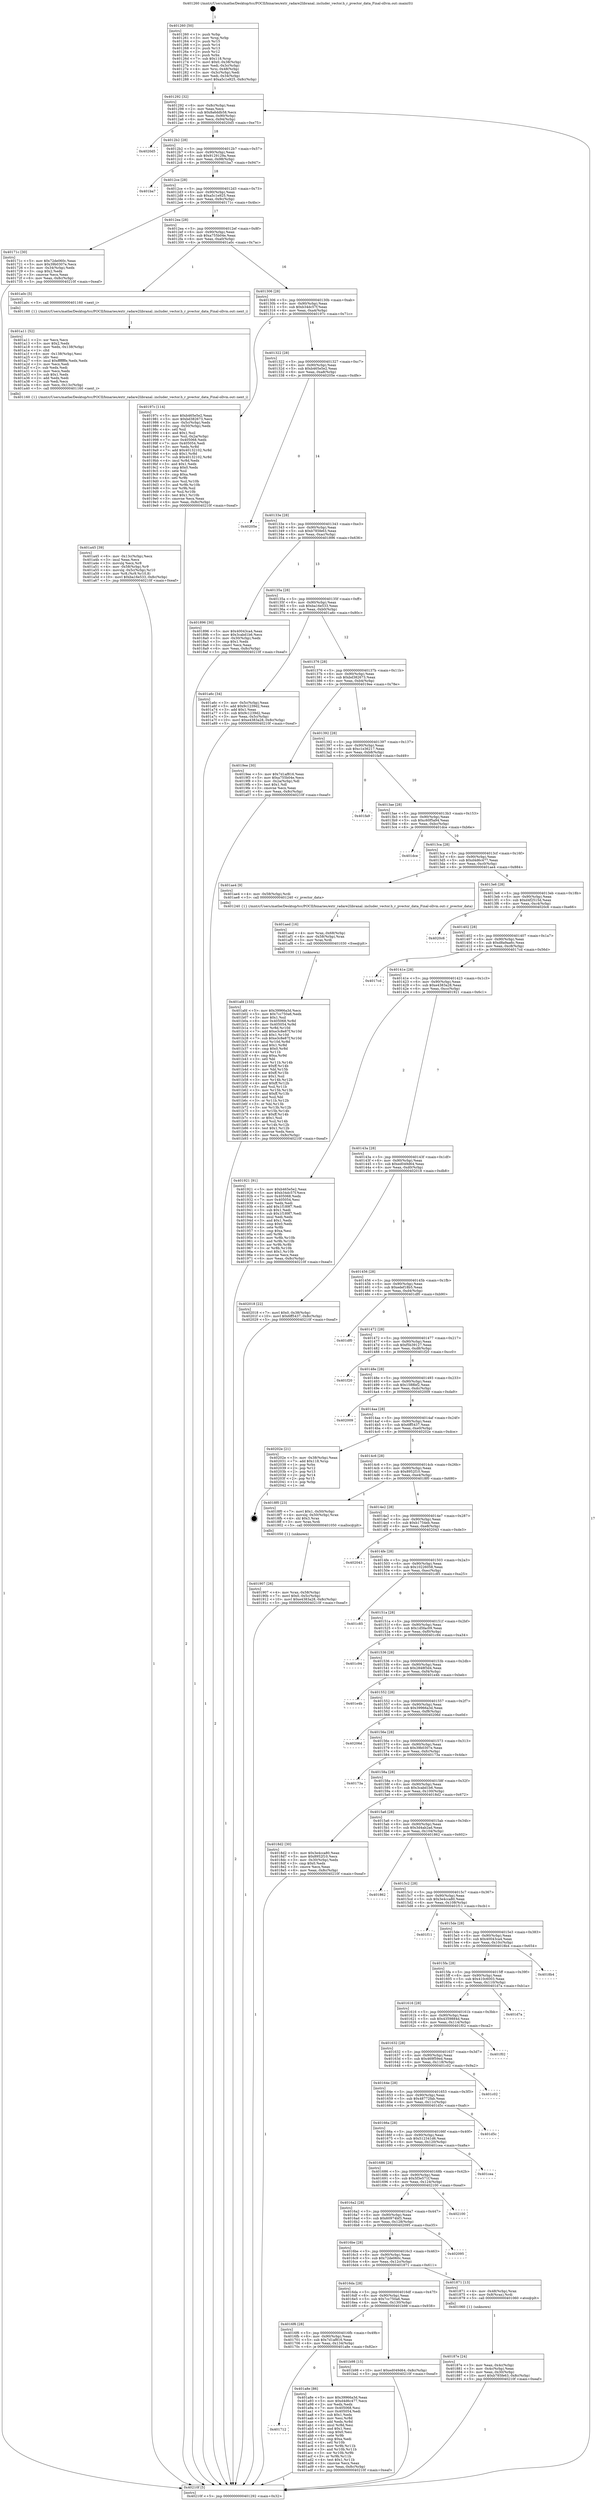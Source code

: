 digraph "0x401260" {
  label = "0x401260 (/mnt/c/Users/mathe/Desktop/tcc/POCII/binaries/extr_radare2libranal..includer_vector.h_r_pvector_data_Final-ollvm.out::main(0))"
  labelloc = "t"
  node[shape=record]

  Entry [label="",width=0.3,height=0.3,shape=circle,fillcolor=black,style=filled]
  "0x401292" [label="{
     0x401292 [32]\l
     | [instrs]\l
     &nbsp;&nbsp;0x401292 \<+6\>: mov -0x8c(%rbp),%eax\l
     &nbsp;&nbsp;0x401298 \<+2\>: mov %eax,%ecx\l
     &nbsp;&nbsp;0x40129a \<+6\>: sub $0x8a6ddb58,%ecx\l
     &nbsp;&nbsp;0x4012a0 \<+6\>: mov %eax,-0x90(%rbp)\l
     &nbsp;&nbsp;0x4012a6 \<+6\>: mov %ecx,-0x94(%rbp)\l
     &nbsp;&nbsp;0x4012ac \<+6\>: je 00000000004020d5 \<main+0xe75\>\l
  }"]
  "0x4020d5" [label="{
     0x4020d5\l
  }", style=dashed]
  "0x4012b2" [label="{
     0x4012b2 [28]\l
     | [instrs]\l
     &nbsp;&nbsp;0x4012b2 \<+5\>: jmp 00000000004012b7 \<main+0x57\>\l
     &nbsp;&nbsp;0x4012b7 \<+6\>: mov -0x90(%rbp),%eax\l
     &nbsp;&nbsp;0x4012bd \<+5\>: sub $0x9129129a,%eax\l
     &nbsp;&nbsp;0x4012c2 \<+6\>: mov %eax,-0x98(%rbp)\l
     &nbsp;&nbsp;0x4012c8 \<+6\>: je 0000000000401ba7 \<main+0x947\>\l
  }"]
  Exit [label="",width=0.3,height=0.3,shape=circle,fillcolor=black,style=filled,peripheries=2]
  "0x401ba7" [label="{
     0x401ba7\l
  }", style=dashed]
  "0x4012ce" [label="{
     0x4012ce [28]\l
     | [instrs]\l
     &nbsp;&nbsp;0x4012ce \<+5\>: jmp 00000000004012d3 \<main+0x73\>\l
     &nbsp;&nbsp;0x4012d3 \<+6\>: mov -0x90(%rbp),%eax\l
     &nbsp;&nbsp;0x4012d9 \<+5\>: sub $0xa5c1e925,%eax\l
     &nbsp;&nbsp;0x4012de \<+6\>: mov %eax,-0x9c(%rbp)\l
     &nbsp;&nbsp;0x4012e4 \<+6\>: je 000000000040171c \<main+0x4bc\>\l
  }"]
  "0x401afd" [label="{
     0x401afd [155]\l
     | [instrs]\l
     &nbsp;&nbsp;0x401afd \<+5\>: mov $0x39966a3d,%ecx\l
     &nbsp;&nbsp;0x401b02 \<+5\>: mov $0x7cc750a6,%edx\l
     &nbsp;&nbsp;0x401b07 \<+3\>: mov $0x1,%sil\l
     &nbsp;&nbsp;0x401b0a \<+8\>: mov 0x405068,%r8d\l
     &nbsp;&nbsp;0x401b12 \<+8\>: mov 0x405054,%r9d\l
     &nbsp;&nbsp;0x401b1a \<+3\>: mov %r8d,%r10d\l
     &nbsp;&nbsp;0x401b1d \<+7\>: add $0xe3c8e87f,%r10d\l
     &nbsp;&nbsp;0x401b24 \<+4\>: sub $0x1,%r10d\l
     &nbsp;&nbsp;0x401b28 \<+7\>: sub $0xe3c8e87f,%r10d\l
     &nbsp;&nbsp;0x401b2f \<+4\>: imul %r10d,%r8d\l
     &nbsp;&nbsp;0x401b33 \<+4\>: and $0x1,%r8d\l
     &nbsp;&nbsp;0x401b37 \<+4\>: cmp $0x0,%r8d\l
     &nbsp;&nbsp;0x401b3b \<+4\>: sete %r11b\l
     &nbsp;&nbsp;0x401b3f \<+4\>: cmp $0xa,%r9d\l
     &nbsp;&nbsp;0x401b43 \<+3\>: setl %bl\l
     &nbsp;&nbsp;0x401b46 \<+3\>: mov %r11b,%r14b\l
     &nbsp;&nbsp;0x401b49 \<+4\>: xor $0xff,%r14b\l
     &nbsp;&nbsp;0x401b4d \<+3\>: mov %bl,%r15b\l
     &nbsp;&nbsp;0x401b50 \<+4\>: xor $0xff,%r15b\l
     &nbsp;&nbsp;0x401b54 \<+4\>: xor $0x1,%sil\l
     &nbsp;&nbsp;0x401b58 \<+3\>: mov %r14b,%r12b\l
     &nbsp;&nbsp;0x401b5b \<+4\>: and $0xff,%r12b\l
     &nbsp;&nbsp;0x401b5f \<+3\>: and %sil,%r11b\l
     &nbsp;&nbsp;0x401b62 \<+3\>: mov %r15b,%r13b\l
     &nbsp;&nbsp;0x401b65 \<+4\>: and $0xff,%r13b\l
     &nbsp;&nbsp;0x401b69 \<+3\>: and %sil,%bl\l
     &nbsp;&nbsp;0x401b6c \<+3\>: or %r11b,%r12b\l
     &nbsp;&nbsp;0x401b6f \<+3\>: or %bl,%r13b\l
     &nbsp;&nbsp;0x401b72 \<+3\>: xor %r13b,%r12b\l
     &nbsp;&nbsp;0x401b75 \<+3\>: or %r15b,%r14b\l
     &nbsp;&nbsp;0x401b78 \<+4\>: xor $0xff,%r14b\l
     &nbsp;&nbsp;0x401b7c \<+4\>: or $0x1,%sil\l
     &nbsp;&nbsp;0x401b80 \<+3\>: and %sil,%r14b\l
     &nbsp;&nbsp;0x401b83 \<+3\>: or %r14b,%r12b\l
     &nbsp;&nbsp;0x401b86 \<+4\>: test $0x1,%r12b\l
     &nbsp;&nbsp;0x401b8a \<+3\>: cmovne %edx,%ecx\l
     &nbsp;&nbsp;0x401b8d \<+6\>: mov %ecx,-0x8c(%rbp)\l
     &nbsp;&nbsp;0x401b93 \<+5\>: jmp 000000000040210f \<main+0xeaf\>\l
  }"]
  "0x40171c" [label="{
     0x40171c [30]\l
     | [instrs]\l
     &nbsp;&nbsp;0x40171c \<+5\>: mov $0x72de060c,%eax\l
     &nbsp;&nbsp;0x401721 \<+5\>: mov $0x39b0307e,%ecx\l
     &nbsp;&nbsp;0x401726 \<+3\>: mov -0x34(%rbp),%edx\l
     &nbsp;&nbsp;0x401729 \<+3\>: cmp $0x2,%edx\l
     &nbsp;&nbsp;0x40172c \<+3\>: cmovne %ecx,%eax\l
     &nbsp;&nbsp;0x40172f \<+6\>: mov %eax,-0x8c(%rbp)\l
     &nbsp;&nbsp;0x401735 \<+5\>: jmp 000000000040210f \<main+0xeaf\>\l
  }"]
  "0x4012ea" [label="{
     0x4012ea [28]\l
     | [instrs]\l
     &nbsp;&nbsp;0x4012ea \<+5\>: jmp 00000000004012ef \<main+0x8f\>\l
     &nbsp;&nbsp;0x4012ef \<+6\>: mov -0x90(%rbp),%eax\l
     &nbsp;&nbsp;0x4012f5 \<+5\>: sub $0xa755b04e,%eax\l
     &nbsp;&nbsp;0x4012fa \<+6\>: mov %eax,-0xa0(%rbp)\l
     &nbsp;&nbsp;0x401300 \<+6\>: je 0000000000401a0c \<main+0x7ac\>\l
  }"]
  "0x40210f" [label="{
     0x40210f [5]\l
     | [instrs]\l
     &nbsp;&nbsp;0x40210f \<+5\>: jmp 0000000000401292 \<main+0x32\>\l
  }"]
  "0x401260" [label="{
     0x401260 [50]\l
     | [instrs]\l
     &nbsp;&nbsp;0x401260 \<+1\>: push %rbp\l
     &nbsp;&nbsp;0x401261 \<+3\>: mov %rsp,%rbp\l
     &nbsp;&nbsp;0x401264 \<+2\>: push %r15\l
     &nbsp;&nbsp;0x401266 \<+2\>: push %r14\l
     &nbsp;&nbsp;0x401268 \<+2\>: push %r13\l
     &nbsp;&nbsp;0x40126a \<+2\>: push %r12\l
     &nbsp;&nbsp;0x40126c \<+1\>: push %rbx\l
     &nbsp;&nbsp;0x40126d \<+7\>: sub $0x118,%rsp\l
     &nbsp;&nbsp;0x401274 \<+7\>: movl $0x0,-0x38(%rbp)\l
     &nbsp;&nbsp;0x40127b \<+3\>: mov %edi,-0x3c(%rbp)\l
     &nbsp;&nbsp;0x40127e \<+4\>: mov %rsi,-0x48(%rbp)\l
     &nbsp;&nbsp;0x401282 \<+3\>: mov -0x3c(%rbp),%edi\l
     &nbsp;&nbsp;0x401285 \<+3\>: mov %edi,-0x34(%rbp)\l
     &nbsp;&nbsp;0x401288 \<+10\>: movl $0xa5c1e925,-0x8c(%rbp)\l
  }"]
  "0x401aed" [label="{
     0x401aed [16]\l
     | [instrs]\l
     &nbsp;&nbsp;0x401aed \<+4\>: mov %rax,-0x68(%rbp)\l
     &nbsp;&nbsp;0x401af1 \<+4\>: mov -0x58(%rbp),%rax\l
     &nbsp;&nbsp;0x401af5 \<+3\>: mov %rax,%rdi\l
     &nbsp;&nbsp;0x401af8 \<+5\>: call 0000000000401030 \<free@plt\>\l
     | [calls]\l
     &nbsp;&nbsp;0x401030 \{1\} (unknown)\l
  }"]
  "0x401a0c" [label="{
     0x401a0c [5]\l
     | [instrs]\l
     &nbsp;&nbsp;0x401a0c \<+5\>: call 0000000000401160 \<next_i\>\l
     | [calls]\l
     &nbsp;&nbsp;0x401160 \{1\} (/mnt/c/Users/mathe/Desktop/tcc/POCII/binaries/extr_radare2libranal..includer_vector.h_r_pvector_data_Final-ollvm.out::next_i)\l
  }"]
  "0x401306" [label="{
     0x401306 [28]\l
     | [instrs]\l
     &nbsp;&nbsp;0x401306 \<+5\>: jmp 000000000040130b \<main+0xab\>\l
     &nbsp;&nbsp;0x40130b \<+6\>: mov -0x90(%rbp),%eax\l
     &nbsp;&nbsp;0x401311 \<+5\>: sub $0xb34dc57f,%eax\l
     &nbsp;&nbsp;0x401316 \<+6\>: mov %eax,-0xa4(%rbp)\l
     &nbsp;&nbsp;0x40131c \<+6\>: je 000000000040197c \<main+0x71c\>\l
  }"]
  "0x401712" [label="{
     0x401712\l
  }", style=dashed]
  "0x40197c" [label="{
     0x40197c [114]\l
     | [instrs]\l
     &nbsp;&nbsp;0x40197c \<+5\>: mov $0xb465e5e2,%eax\l
     &nbsp;&nbsp;0x401981 \<+5\>: mov $0xbd382673,%ecx\l
     &nbsp;&nbsp;0x401986 \<+3\>: mov -0x5c(%rbp),%edx\l
     &nbsp;&nbsp;0x401989 \<+3\>: cmp -0x50(%rbp),%edx\l
     &nbsp;&nbsp;0x40198c \<+4\>: setl %sil\l
     &nbsp;&nbsp;0x401990 \<+4\>: and $0x1,%sil\l
     &nbsp;&nbsp;0x401994 \<+4\>: mov %sil,-0x2a(%rbp)\l
     &nbsp;&nbsp;0x401998 \<+7\>: mov 0x405068,%edx\l
     &nbsp;&nbsp;0x40199f \<+7\>: mov 0x405054,%edi\l
     &nbsp;&nbsp;0x4019a6 \<+3\>: mov %edx,%r8d\l
     &nbsp;&nbsp;0x4019a9 \<+7\>: add $0x40132102,%r8d\l
     &nbsp;&nbsp;0x4019b0 \<+4\>: sub $0x1,%r8d\l
     &nbsp;&nbsp;0x4019b4 \<+7\>: sub $0x40132102,%r8d\l
     &nbsp;&nbsp;0x4019bb \<+4\>: imul %r8d,%edx\l
     &nbsp;&nbsp;0x4019bf \<+3\>: and $0x1,%edx\l
     &nbsp;&nbsp;0x4019c2 \<+3\>: cmp $0x0,%edx\l
     &nbsp;&nbsp;0x4019c5 \<+4\>: sete %sil\l
     &nbsp;&nbsp;0x4019c9 \<+3\>: cmp $0xa,%edi\l
     &nbsp;&nbsp;0x4019cc \<+4\>: setl %r9b\l
     &nbsp;&nbsp;0x4019d0 \<+3\>: mov %sil,%r10b\l
     &nbsp;&nbsp;0x4019d3 \<+3\>: and %r9b,%r10b\l
     &nbsp;&nbsp;0x4019d6 \<+3\>: xor %r9b,%sil\l
     &nbsp;&nbsp;0x4019d9 \<+3\>: or %sil,%r10b\l
     &nbsp;&nbsp;0x4019dc \<+4\>: test $0x1,%r10b\l
     &nbsp;&nbsp;0x4019e0 \<+3\>: cmovne %ecx,%eax\l
     &nbsp;&nbsp;0x4019e3 \<+6\>: mov %eax,-0x8c(%rbp)\l
     &nbsp;&nbsp;0x4019e9 \<+5\>: jmp 000000000040210f \<main+0xeaf\>\l
  }"]
  "0x401322" [label="{
     0x401322 [28]\l
     | [instrs]\l
     &nbsp;&nbsp;0x401322 \<+5\>: jmp 0000000000401327 \<main+0xc7\>\l
     &nbsp;&nbsp;0x401327 \<+6\>: mov -0x90(%rbp),%eax\l
     &nbsp;&nbsp;0x40132d \<+5\>: sub $0xb465e5e2,%eax\l
     &nbsp;&nbsp;0x401332 \<+6\>: mov %eax,-0xa8(%rbp)\l
     &nbsp;&nbsp;0x401338 \<+6\>: je 000000000040205e \<main+0xdfe\>\l
  }"]
  "0x401a8e" [label="{
     0x401a8e [86]\l
     | [instrs]\l
     &nbsp;&nbsp;0x401a8e \<+5\>: mov $0x39966a3d,%eax\l
     &nbsp;&nbsp;0x401a93 \<+5\>: mov $0xd4d6c477,%ecx\l
     &nbsp;&nbsp;0x401a98 \<+2\>: xor %edx,%edx\l
     &nbsp;&nbsp;0x401a9a \<+7\>: mov 0x405068,%esi\l
     &nbsp;&nbsp;0x401aa1 \<+7\>: mov 0x405054,%edi\l
     &nbsp;&nbsp;0x401aa8 \<+3\>: sub $0x1,%edx\l
     &nbsp;&nbsp;0x401aab \<+3\>: mov %esi,%r8d\l
     &nbsp;&nbsp;0x401aae \<+3\>: add %edx,%r8d\l
     &nbsp;&nbsp;0x401ab1 \<+4\>: imul %r8d,%esi\l
     &nbsp;&nbsp;0x401ab5 \<+3\>: and $0x1,%esi\l
     &nbsp;&nbsp;0x401ab8 \<+3\>: cmp $0x0,%esi\l
     &nbsp;&nbsp;0x401abb \<+4\>: sete %r9b\l
     &nbsp;&nbsp;0x401abf \<+3\>: cmp $0xa,%edi\l
     &nbsp;&nbsp;0x401ac2 \<+4\>: setl %r10b\l
     &nbsp;&nbsp;0x401ac6 \<+3\>: mov %r9b,%r11b\l
     &nbsp;&nbsp;0x401ac9 \<+3\>: and %r10b,%r11b\l
     &nbsp;&nbsp;0x401acc \<+3\>: xor %r10b,%r9b\l
     &nbsp;&nbsp;0x401acf \<+3\>: or %r9b,%r11b\l
     &nbsp;&nbsp;0x401ad2 \<+4\>: test $0x1,%r11b\l
     &nbsp;&nbsp;0x401ad6 \<+3\>: cmovne %ecx,%eax\l
     &nbsp;&nbsp;0x401ad9 \<+6\>: mov %eax,-0x8c(%rbp)\l
     &nbsp;&nbsp;0x401adf \<+5\>: jmp 000000000040210f \<main+0xeaf\>\l
  }"]
  "0x40205e" [label="{
     0x40205e\l
  }", style=dashed]
  "0x40133e" [label="{
     0x40133e [28]\l
     | [instrs]\l
     &nbsp;&nbsp;0x40133e \<+5\>: jmp 0000000000401343 \<main+0xe3\>\l
     &nbsp;&nbsp;0x401343 \<+6\>: mov -0x90(%rbp),%eax\l
     &nbsp;&nbsp;0x401349 \<+5\>: sub $0xb785fe63,%eax\l
     &nbsp;&nbsp;0x40134e \<+6\>: mov %eax,-0xac(%rbp)\l
     &nbsp;&nbsp;0x401354 \<+6\>: je 0000000000401896 \<main+0x636\>\l
  }"]
  "0x4016f6" [label="{
     0x4016f6 [28]\l
     | [instrs]\l
     &nbsp;&nbsp;0x4016f6 \<+5\>: jmp 00000000004016fb \<main+0x49b\>\l
     &nbsp;&nbsp;0x4016fb \<+6\>: mov -0x90(%rbp),%eax\l
     &nbsp;&nbsp;0x401701 \<+5\>: sub $0x7d1af816,%eax\l
     &nbsp;&nbsp;0x401706 \<+6\>: mov %eax,-0x134(%rbp)\l
     &nbsp;&nbsp;0x40170c \<+6\>: je 0000000000401a8e \<main+0x82e\>\l
  }"]
  "0x401896" [label="{
     0x401896 [30]\l
     | [instrs]\l
     &nbsp;&nbsp;0x401896 \<+5\>: mov $0x40043ca4,%eax\l
     &nbsp;&nbsp;0x40189b \<+5\>: mov $0x3cabd1b6,%ecx\l
     &nbsp;&nbsp;0x4018a0 \<+3\>: mov -0x30(%rbp),%edx\l
     &nbsp;&nbsp;0x4018a3 \<+3\>: cmp $0x1,%edx\l
     &nbsp;&nbsp;0x4018a6 \<+3\>: cmovl %ecx,%eax\l
     &nbsp;&nbsp;0x4018a9 \<+6\>: mov %eax,-0x8c(%rbp)\l
     &nbsp;&nbsp;0x4018af \<+5\>: jmp 000000000040210f \<main+0xeaf\>\l
  }"]
  "0x40135a" [label="{
     0x40135a [28]\l
     | [instrs]\l
     &nbsp;&nbsp;0x40135a \<+5\>: jmp 000000000040135f \<main+0xff\>\l
     &nbsp;&nbsp;0x40135f \<+6\>: mov -0x90(%rbp),%eax\l
     &nbsp;&nbsp;0x401365 \<+5\>: sub $0xba16e533,%eax\l
     &nbsp;&nbsp;0x40136a \<+6\>: mov %eax,-0xb0(%rbp)\l
     &nbsp;&nbsp;0x401370 \<+6\>: je 0000000000401a6c \<main+0x80c\>\l
  }"]
  "0x401b98" [label="{
     0x401b98 [15]\l
     | [instrs]\l
     &nbsp;&nbsp;0x401b98 \<+10\>: movl $0xed049d64,-0x8c(%rbp)\l
     &nbsp;&nbsp;0x401ba2 \<+5\>: jmp 000000000040210f \<main+0xeaf\>\l
  }"]
  "0x401a6c" [label="{
     0x401a6c [34]\l
     | [instrs]\l
     &nbsp;&nbsp;0x401a6c \<+3\>: mov -0x5c(%rbp),%eax\l
     &nbsp;&nbsp;0x401a6f \<+5\>: add $0x9c1239d2,%eax\l
     &nbsp;&nbsp;0x401a74 \<+3\>: add $0x1,%eax\l
     &nbsp;&nbsp;0x401a77 \<+5\>: sub $0x9c1239d2,%eax\l
     &nbsp;&nbsp;0x401a7c \<+3\>: mov %eax,-0x5c(%rbp)\l
     &nbsp;&nbsp;0x401a7f \<+10\>: movl $0xe4383a28,-0x8c(%rbp)\l
     &nbsp;&nbsp;0x401a89 \<+5\>: jmp 000000000040210f \<main+0xeaf\>\l
  }"]
  "0x401376" [label="{
     0x401376 [28]\l
     | [instrs]\l
     &nbsp;&nbsp;0x401376 \<+5\>: jmp 000000000040137b \<main+0x11b\>\l
     &nbsp;&nbsp;0x40137b \<+6\>: mov -0x90(%rbp),%eax\l
     &nbsp;&nbsp;0x401381 \<+5\>: sub $0xbd382673,%eax\l
     &nbsp;&nbsp;0x401386 \<+6\>: mov %eax,-0xb4(%rbp)\l
     &nbsp;&nbsp;0x40138c \<+6\>: je 00000000004019ee \<main+0x78e\>\l
  }"]
  "0x401a45" [label="{
     0x401a45 [39]\l
     | [instrs]\l
     &nbsp;&nbsp;0x401a45 \<+6\>: mov -0x13c(%rbp),%ecx\l
     &nbsp;&nbsp;0x401a4b \<+3\>: imul %eax,%ecx\l
     &nbsp;&nbsp;0x401a4e \<+3\>: movslq %ecx,%r8\l
     &nbsp;&nbsp;0x401a51 \<+4\>: mov -0x58(%rbp),%r9\l
     &nbsp;&nbsp;0x401a55 \<+4\>: movslq -0x5c(%rbp),%r10\l
     &nbsp;&nbsp;0x401a59 \<+4\>: mov %r8,(%r9,%r10,8)\l
     &nbsp;&nbsp;0x401a5d \<+10\>: movl $0xba16e533,-0x8c(%rbp)\l
     &nbsp;&nbsp;0x401a67 \<+5\>: jmp 000000000040210f \<main+0xeaf\>\l
  }"]
  "0x4019ee" [label="{
     0x4019ee [30]\l
     | [instrs]\l
     &nbsp;&nbsp;0x4019ee \<+5\>: mov $0x7d1af816,%eax\l
     &nbsp;&nbsp;0x4019f3 \<+5\>: mov $0xa755b04e,%ecx\l
     &nbsp;&nbsp;0x4019f8 \<+3\>: mov -0x2a(%rbp),%dl\l
     &nbsp;&nbsp;0x4019fb \<+3\>: test $0x1,%dl\l
     &nbsp;&nbsp;0x4019fe \<+3\>: cmovne %ecx,%eax\l
     &nbsp;&nbsp;0x401a01 \<+6\>: mov %eax,-0x8c(%rbp)\l
     &nbsp;&nbsp;0x401a07 \<+5\>: jmp 000000000040210f \<main+0xeaf\>\l
  }"]
  "0x401392" [label="{
     0x401392 [28]\l
     | [instrs]\l
     &nbsp;&nbsp;0x401392 \<+5\>: jmp 0000000000401397 \<main+0x137\>\l
     &nbsp;&nbsp;0x401397 \<+6\>: mov -0x90(%rbp),%eax\l
     &nbsp;&nbsp;0x40139d \<+5\>: sub $0xc1e36217,%eax\l
     &nbsp;&nbsp;0x4013a2 \<+6\>: mov %eax,-0xb8(%rbp)\l
     &nbsp;&nbsp;0x4013a8 \<+6\>: je 0000000000401fa9 \<main+0xd49\>\l
  }"]
  "0x401a11" [label="{
     0x401a11 [52]\l
     | [instrs]\l
     &nbsp;&nbsp;0x401a11 \<+2\>: xor %ecx,%ecx\l
     &nbsp;&nbsp;0x401a13 \<+5\>: mov $0x2,%edx\l
     &nbsp;&nbsp;0x401a18 \<+6\>: mov %edx,-0x138(%rbp)\l
     &nbsp;&nbsp;0x401a1e \<+1\>: cltd\l
     &nbsp;&nbsp;0x401a1f \<+6\>: mov -0x138(%rbp),%esi\l
     &nbsp;&nbsp;0x401a25 \<+2\>: idiv %esi\l
     &nbsp;&nbsp;0x401a27 \<+6\>: imul $0xfffffffe,%edx,%edx\l
     &nbsp;&nbsp;0x401a2d \<+2\>: mov %ecx,%edi\l
     &nbsp;&nbsp;0x401a2f \<+2\>: sub %edx,%edi\l
     &nbsp;&nbsp;0x401a31 \<+2\>: mov %ecx,%edx\l
     &nbsp;&nbsp;0x401a33 \<+3\>: sub $0x1,%edx\l
     &nbsp;&nbsp;0x401a36 \<+2\>: add %edx,%edi\l
     &nbsp;&nbsp;0x401a38 \<+2\>: sub %edi,%ecx\l
     &nbsp;&nbsp;0x401a3a \<+6\>: mov %ecx,-0x13c(%rbp)\l
     &nbsp;&nbsp;0x401a40 \<+5\>: call 0000000000401160 \<next_i\>\l
     | [calls]\l
     &nbsp;&nbsp;0x401160 \{1\} (/mnt/c/Users/mathe/Desktop/tcc/POCII/binaries/extr_radare2libranal..includer_vector.h_r_pvector_data_Final-ollvm.out::next_i)\l
  }"]
  "0x401fa9" [label="{
     0x401fa9\l
  }", style=dashed]
  "0x4013ae" [label="{
     0x4013ae [28]\l
     | [instrs]\l
     &nbsp;&nbsp;0x4013ae \<+5\>: jmp 00000000004013b3 \<main+0x153\>\l
     &nbsp;&nbsp;0x4013b3 \<+6\>: mov -0x90(%rbp),%eax\l
     &nbsp;&nbsp;0x4013b9 \<+5\>: sub $0xc60f5a94,%eax\l
     &nbsp;&nbsp;0x4013be \<+6\>: mov %eax,-0xbc(%rbp)\l
     &nbsp;&nbsp;0x4013c4 \<+6\>: je 0000000000401dce \<main+0xb6e\>\l
  }"]
  "0x401907" [label="{
     0x401907 [26]\l
     | [instrs]\l
     &nbsp;&nbsp;0x401907 \<+4\>: mov %rax,-0x58(%rbp)\l
     &nbsp;&nbsp;0x40190b \<+7\>: movl $0x0,-0x5c(%rbp)\l
     &nbsp;&nbsp;0x401912 \<+10\>: movl $0xe4383a28,-0x8c(%rbp)\l
     &nbsp;&nbsp;0x40191c \<+5\>: jmp 000000000040210f \<main+0xeaf\>\l
  }"]
  "0x401dce" [label="{
     0x401dce\l
  }", style=dashed]
  "0x4013ca" [label="{
     0x4013ca [28]\l
     | [instrs]\l
     &nbsp;&nbsp;0x4013ca \<+5\>: jmp 00000000004013cf \<main+0x16f\>\l
     &nbsp;&nbsp;0x4013cf \<+6\>: mov -0x90(%rbp),%eax\l
     &nbsp;&nbsp;0x4013d5 \<+5\>: sub $0xd4d6c477,%eax\l
     &nbsp;&nbsp;0x4013da \<+6\>: mov %eax,-0xc0(%rbp)\l
     &nbsp;&nbsp;0x4013e0 \<+6\>: je 0000000000401ae4 \<main+0x884\>\l
  }"]
  "0x40187e" [label="{
     0x40187e [24]\l
     | [instrs]\l
     &nbsp;&nbsp;0x40187e \<+3\>: mov %eax,-0x4c(%rbp)\l
     &nbsp;&nbsp;0x401881 \<+3\>: mov -0x4c(%rbp),%eax\l
     &nbsp;&nbsp;0x401884 \<+3\>: mov %eax,-0x30(%rbp)\l
     &nbsp;&nbsp;0x401887 \<+10\>: movl $0xb785fe63,-0x8c(%rbp)\l
     &nbsp;&nbsp;0x401891 \<+5\>: jmp 000000000040210f \<main+0xeaf\>\l
  }"]
  "0x401ae4" [label="{
     0x401ae4 [9]\l
     | [instrs]\l
     &nbsp;&nbsp;0x401ae4 \<+4\>: mov -0x58(%rbp),%rdi\l
     &nbsp;&nbsp;0x401ae8 \<+5\>: call 0000000000401240 \<r_pvector_data\>\l
     | [calls]\l
     &nbsp;&nbsp;0x401240 \{1\} (/mnt/c/Users/mathe/Desktop/tcc/POCII/binaries/extr_radare2libranal..includer_vector.h_r_pvector_data_Final-ollvm.out::r_pvector_data)\l
  }"]
  "0x4013e6" [label="{
     0x4013e6 [28]\l
     | [instrs]\l
     &nbsp;&nbsp;0x4013e6 \<+5\>: jmp 00000000004013eb \<main+0x18b\>\l
     &nbsp;&nbsp;0x4013eb \<+6\>: mov -0x90(%rbp),%eax\l
     &nbsp;&nbsp;0x4013f1 \<+5\>: sub $0xd4f2515d,%eax\l
     &nbsp;&nbsp;0x4013f6 \<+6\>: mov %eax,-0xc4(%rbp)\l
     &nbsp;&nbsp;0x4013fc \<+6\>: je 00000000004020c6 \<main+0xe66\>\l
  }"]
  "0x4016da" [label="{
     0x4016da [28]\l
     | [instrs]\l
     &nbsp;&nbsp;0x4016da \<+5\>: jmp 00000000004016df \<main+0x47f\>\l
     &nbsp;&nbsp;0x4016df \<+6\>: mov -0x90(%rbp),%eax\l
     &nbsp;&nbsp;0x4016e5 \<+5\>: sub $0x7cc750a6,%eax\l
     &nbsp;&nbsp;0x4016ea \<+6\>: mov %eax,-0x130(%rbp)\l
     &nbsp;&nbsp;0x4016f0 \<+6\>: je 0000000000401b98 \<main+0x938\>\l
  }"]
  "0x4020c6" [label="{
     0x4020c6\l
  }", style=dashed]
  "0x401402" [label="{
     0x401402 [28]\l
     | [instrs]\l
     &nbsp;&nbsp;0x401402 \<+5\>: jmp 0000000000401407 \<main+0x1a7\>\l
     &nbsp;&nbsp;0x401407 \<+6\>: mov -0x90(%rbp),%eax\l
     &nbsp;&nbsp;0x40140d \<+5\>: sub $0xd8a9aa6c,%eax\l
     &nbsp;&nbsp;0x401412 \<+6\>: mov %eax,-0xc8(%rbp)\l
     &nbsp;&nbsp;0x401418 \<+6\>: je 00000000004017cd \<main+0x56d\>\l
  }"]
  "0x401871" [label="{
     0x401871 [13]\l
     | [instrs]\l
     &nbsp;&nbsp;0x401871 \<+4\>: mov -0x48(%rbp),%rax\l
     &nbsp;&nbsp;0x401875 \<+4\>: mov 0x8(%rax),%rdi\l
     &nbsp;&nbsp;0x401879 \<+5\>: call 0000000000401060 \<atoi@plt\>\l
     | [calls]\l
     &nbsp;&nbsp;0x401060 \{1\} (unknown)\l
  }"]
  "0x4017cd" [label="{
     0x4017cd\l
  }", style=dashed]
  "0x40141e" [label="{
     0x40141e [28]\l
     | [instrs]\l
     &nbsp;&nbsp;0x40141e \<+5\>: jmp 0000000000401423 \<main+0x1c3\>\l
     &nbsp;&nbsp;0x401423 \<+6\>: mov -0x90(%rbp),%eax\l
     &nbsp;&nbsp;0x401429 \<+5\>: sub $0xe4383a28,%eax\l
     &nbsp;&nbsp;0x40142e \<+6\>: mov %eax,-0xcc(%rbp)\l
     &nbsp;&nbsp;0x401434 \<+6\>: je 0000000000401921 \<main+0x6c1\>\l
  }"]
  "0x4016be" [label="{
     0x4016be [28]\l
     | [instrs]\l
     &nbsp;&nbsp;0x4016be \<+5\>: jmp 00000000004016c3 \<main+0x463\>\l
     &nbsp;&nbsp;0x4016c3 \<+6\>: mov -0x90(%rbp),%eax\l
     &nbsp;&nbsp;0x4016c9 \<+5\>: sub $0x72de060c,%eax\l
     &nbsp;&nbsp;0x4016ce \<+6\>: mov %eax,-0x12c(%rbp)\l
     &nbsp;&nbsp;0x4016d4 \<+6\>: je 0000000000401871 \<main+0x611\>\l
  }"]
  "0x401921" [label="{
     0x401921 [91]\l
     | [instrs]\l
     &nbsp;&nbsp;0x401921 \<+5\>: mov $0xb465e5e2,%eax\l
     &nbsp;&nbsp;0x401926 \<+5\>: mov $0xb34dc57f,%ecx\l
     &nbsp;&nbsp;0x40192b \<+7\>: mov 0x405068,%edx\l
     &nbsp;&nbsp;0x401932 \<+7\>: mov 0x405054,%esi\l
     &nbsp;&nbsp;0x401939 \<+2\>: mov %edx,%edi\l
     &nbsp;&nbsp;0x40193b \<+6\>: add $0x1f189f7,%edi\l
     &nbsp;&nbsp;0x401941 \<+3\>: sub $0x1,%edi\l
     &nbsp;&nbsp;0x401944 \<+6\>: sub $0x1f189f7,%edi\l
     &nbsp;&nbsp;0x40194a \<+3\>: imul %edi,%edx\l
     &nbsp;&nbsp;0x40194d \<+3\>: and $0x1,%edx\l
     &nbsp;&nbsp;0x401950 \<+3\>: cmp $0x0,%edx\l
     &nbsp;&nbsp;0x401953 \<+4\>: sete %r8b\l
     &nbsp;&nbsp;0x401957 \<+3\>: cmp $0xa,%esi\l
     &nbsp;&nbsp;0x40195a \<+4\>: setl %r9b\l
     &nbsp;&nbsp;0x40195e \<+3\>: mov %r8b,%r10b\l
     &nbsp;&nbsp;0x401961 \<+3\>: and %r9b,%r10b\l
     &nbsp;&nbsp;0x401964 \<+3\>: xor %r9b,%r8b\l
     &nbsp;&nbsp;0x401967 \<+3\>: or %r8b,%r10b\l
     &nbsp;&nbsp;0x40196a \<+4\>: test $0x1,%r10b\l
     &nbsp;&nbsp;0x40196e \<+3\>: cmovne %ecx,%eax\l
     &nbsp;&nbsp;0x401971 \<+6\>: mov %eax,-0x8c(%rbp)\l
     &nbsp;&nbsp;0x401977 \<+5\>: jmp 000000000040210f \<main+0xeaf\>\l
  }"]
  "0x40143a" [label="{
     0x40143a [28]\l
     | [instrs]\l
     &nbsp;&nbsp;0x40143a \<+5\>: jmp 000000000040143f \<main+0x1df\>\l
     &nbsp;&nbsp;0x40143f \<+6\>: mov -0x90(%rbp),%eax\l
     &nbsp;&nbsp;0x401445 \<+5\>: sub $0xed049d64,%eax\l
     &nbsp;&nbsp;0x40144a \<+6\>: mov %eax,-0xd0(%rbp)\l
     &nbsp;&nbsp;0x401450 \<+6\>: je 0000000000402018 \<main+0xdb8\>\l
  }"]
  "0x402095" [label="{
     0x402095\l
  }", style=dashed]
  "0x402018" [label="{
     0x402018 [22]\l
     | [instrs]\l
     &nbsp;&nbsp;0x402018 \<+7\>: movl $0x0,-0x38(%rbp)\l
     &nbsp;&nbsp;0x40201f \<+10\>: movl $0x6ff5437,-0x8c(%rbp)\l
     &nbsp;&nbsp;0x402029 \<+5\>: jmp 000000000040210f \<main+0xeaf\>\l
  }"]
  "0x401456" [label="{
     0x401456 [28]\l
     | [instrs]\l
     &nbsp;&nbsp;0x401456 \<+5\>: jmp 000000000040145b \<main+0x1fb\>\l
     &nbsp;&nbsp;0x40145b \<+6\>: mov -0x90(%rbp),%eax\l
     &nbsp;&nbsp;0x401461 \<+5\>: sub $0xedef18b5,%eax\l
     &nbsp;&nbsp;0x401466 \<+6\>: mov %eax,-0xd4(%rbp)\l
     &nbsp;&nbsp;0x40146c \<+6\>: je 0000000000401df0 \<main+0xb90\>\l
  }"]
  "0x4016a2" [label="{
     0x4016a2 [28]\l
     | [instrs]\l
     &nbsp;&nbsp;0x4016a2 \<+5\>: jmp 00000000004016a7 \<main+0x447\>\l
     &nbsp;&nbsp;0x4016a7 \<+6\>: mov -0x90(%rbp),%eax\l
     &nbsp;&nbsp;0x4016ad \<+5\>: sub $0x60974bf3,%eax\l
     &nbsp;&nbsp;0x4016b2 \<+6\>: mov %eax,-0x128(%rbp)\l
     &nbsp;&nbsp;0x4016b8 \<+6\>: je 0000000000402095 \<main+0xe35\>\l
  }"]
  "0x401df0" [label="{
     0x401df0\l
  }", style=dashed]
  "0x401472" [label="{
     0x401472 [28]\l
     | [instrs]\l
     &nbsp;&nbsp;0x401472 \<+5\>: jmp 0000000000401477 \<main+0x217\>\l
     &nbsp;&nbsp;0x401477 \<+6\>: mov -0x90(%rbp),%eax\l
     &nbsp;&nbsp;0x40147d \<+5\>: sub $0xf5b39127,%eax\l
     &nbsp;&nbsp;0x401482 \<+6\>: mov %eax,-0xd8(%rbp)\l
     &nbsp;&nbsp;0x401488 \<+6\>: je 0000000000401f20 \<main+0xcc0\>\l
  }"]
  "0x402100" [label="{
     0x402100\l
  }", style=dashed]
  "0x401f20" [label="{
     0x401f20\l
  }", style=dashed]
  "0x40148e" [label="{
     0x40148e [28]\l
     | [instrs]\l
     &nbsp;&nbsp;0x40148e \<+5\>: jmp 0000000000401493 \<main+0x233\>\l
     &nbsp;&nbsp;0x401493 \<+6\>: mov -0x90(%rbp),%eax\l
     &nbsp;&nbsp;0x401499 \<+5\>: sub $0x1588bf2,%eax\l
     &nbsp;&nbsp;0x40149e \<+6\>: mov %eax,-0xdc(%rbp)\l
     &nbsp;&nbsp;0x4014a4 \<+6\>: je 0000000000402009 \<main+0xda9\>\l
  }"]
  "0x401686" [label="{
     0x401686 [28]\l
     | [instrs]\l
     &nbsp;&nbsp;0x401686 \<+5\>: jmp 000000000040168b \<main+0x42b\>\l
     &nbsp;&nbsp;0x40168b \<+6\>: mov -0x90(%rbp),%eax\l
     &nbsp;&nbsp;0x401691 \<+5\>: sub $0x5f3e571f,%eax\l
     &nbsp;&nbsp;0x401696 \<+6\>: mov %eax,-0x124(%rbp)\l
     &nbsp;&nbsp;0x40169c \<+6\>: je 0000000000402100 \<main+0xea0\>\l
  }"]
  "0x402009" [label="{
     0x402009\l
  }", style=dashed]
  "0x4014aa" [label="{
     0x4014aa [28]\l
     | [instrs]\l
     &nbsp;&nbsp;0x4014aa \<+5\>: jmp 00000000004014af \<main+0x24f\>\l
     &nbsp;&nbsp;0x4014af \<+6\>: mov -0x90(%rbp),%eax\l
     &nbsp;&nbsp;0x4014b5 \<+5\>: sub $0x6ff5437,%eax\l
     &nbsp;&nbsp;0x4014ba \<+6\>: mov %eax,-0xe0(%rbp)\l
     &nbsp;&nbsp;0x4014c0 \<+6\>: je 000000000040202e \<main+0xdce\>\l
  }"]
  "0x401cea" [label="{
     0x401cea\l
  }", style=dashed]
  "0x40202e" [label="{
     0x40202e [21]\l
     | [instrs]\l
     &nbsp;&nbsp;0x40202e \<+3\>: mov -0x38(%rbp),%eax\l
     &nbsp;&nbsp;0x402031 \<+7\>: add $0x118,%rsp\l
     &nbsp;&nbsp;0x402038 \<+1\>: pop %rbx\l
     &nbsp;&nbsp;0x402039 \<+2\>: pop %r12\l
     &nbsp;&nbsp;0x40203b \<+2\>: pop %r13\l
     &nbsp;&nbsp;0x40203d \<+2\>: pop %r14\l
     &nbsp;&nbsp;0x40203f \<+2\>: pop %r15\l
     &nbsp;&nbsp;0x402041 \<+1\>: pop %rbp\l
     &nbsp;&nbsp;0x402042 \<+1\>: ret\l
  }"]
  "0x4014c6" [label="{
     0x4014c6 [28]\l
     | [instrs]\l
     &nbsp;&nbsp;0x4014c6 \<+5\>: jmp 00000000004014cb \<main+0x26b\>\l
     &nbsp;&nbsp;0x4014cb \<+6\>: mov -0x90(%rbp),%eax\l
     &nbsp;&nbsp;0x4014d1 \<+5\>: sub $0x8952f10,%eax\l
     &nbsp;&nbsp;0x4014d6 \<+6\>: mov %eax,-0xe4(%rbp)\l
     &nbsp;&nbsp;0x4014dc \<+6\>: je 00000000004018f0 \<main+0x690\>\l
  }"]
  "0x40166a" [label="{
     0x40166a [28]\l
     | [instrs]\l
     &nbsp;&nbsp;0x40166a \<+5\>: jmp 000000000040166f \<main+0x40f\>\l
     &nbsp;&nbsp;0x40166f \<+6\>: mov -0x90(%rbp),%eax\l
     &nbsp;&nbsp;0x401675 \<+5\>: sub $0x512341d6,%eax\l
     &nbsp;&nbsp;0x40167a \<+6\>: mov %eax,-0x120(%rbp)\l
     &nbsp;&nbsp;0x401680 \<+6\>: je 0000000000401cea \<main+0xa8a\>\l
  }"]
  "0x4018f0" [label="{
     0x4018f0 [23]\l
     | [instrs]\l
     &nbsp;&nbsp;0x4018f0 \<+7\>: movl $0x1,-0x50(%rbp)\l
     &nbsp;&nbsp;0x4018f7 \<+4\>: movslq -0x50(%rbp),%rax\l
     &nbsp;&nbsp;0x4018fb \<+4\>: shl $0x3,%rax\l
     &nbsp;&nbsp;0x4018ff \<+3\>: mov %rax,%rdi\l
     &nbsp;&nbsp;0x401902 \<+5\>: call 0000000000401050 \<malloc@plt\>\l
     | [calls]\l
     &nbsp;&nbsp;0x401050 \{1\} (unknown)\l
  }"]
  "0x4014e2" [label="{
     0x4014e2 [28]\l
     | [instrs]\l
     &nbsp;&nbsp;0x4014e2 \<+5\>: jmp 00000000004014e7 \<main+0x287\>\l
     &nbsp;&nbsp;0x4014e7 \<+6\>: mov -0x90(%rbp),%eax\l
     &nbsp;&nbsp;0x4014ed \<+5\>: sub $0xb1754eb,%eax\l
     &nbsp;&nbsp;0x4014f2 \<+6\>: mov %eax,-0xe8(%rbp)\l
     &nbsp;&nbsp;0x4014f8 \<+6\>: je 0000000000402043 \<main+0xde3\>\l
  }"]
  "0x401d5c" [label="{
     0x401d5c\l
  }", style=dashed]
  "0x402043" [label="{
     0x402043\l
  }", style=dashed]
  "0x4014fe" [label="{
     0x4014fe [28]\l
     | [instrs]\l
     &nbsp;&nbsp;0x4014fe \<+5\>: jmp 0000000000401503 \<main+0x2a3\>\l
     &nbsp;&nbsp;0x401503 \<+6\>: mov -0x90(%rbp),%eax\l
     &nbsp;&nbsp;0x401509 \<+5\>: sub $0x10226058,%eax\l
     &nbsp;&nbsp;0x40150e \<+6\>: mov %eax,-0xec(%rbp)\l
     &nbsp;&nbsp;0x401514 \<+6\>: je 0000000000401c85 \<main+0xa25\>\l
  }"]
  "0x40164e" [label="{
     0x40164e [28]\l
     | [instrs]\l
     &nbsp;&nbsp;0x40164e \<+5\>: jmp 0000000000401653 \<main+0x3f3\>\l
     &nbsp;&nbsp;0x401653 \<+6\>: mov -0x90(%rbp),%eax\l
     &nbsp;&nbsp;0x401659 \<+5\>: sub $0x48772fab,%eax\l
     &nbsp;&nbsp;0x40165e \<+6\>: mov %eax,-0x11c(%rbp)\l
     &nbsp;&nbsp;0x401664 \<+6\>: je 0000000000401d5c \<main+0xafc\>\l
  }"]
  "0x401c85" [label="{
     0x401c85\l
  }", style=dashed]
  "0x40151a" [label="{
     0x40151a [28]\l
     | [instrs]\l
     &nbsp;&nbsp;0x40151a \<+5\>: jmp 000000000040151f \<main+0x2bf\>\l
     &nbsp;&nbsp;0x40151f \<+6\>: mov -0x90(%rbp),%eax\l
     &nbsp;&nbsp;0x401525 \<+5\>: sub $0x1d5fac09,%eax\l
     &nbsp;&nbsp;0x40152a \<+6\>: mov %eax,-0xf0(%rbp)\l
     &nbsp;&nbsp;0x401530 \<+6\>: je 0000000000401c94 \<main+0xa34\>\l
  }"]
  "0x401c02" [label="{
     0x401c02\l
  }", style=dashed]
  "0x401c94" [label="{
     0x401c94\l
  }", style=dashed]
  "0x401536" [label="{
     0x401536 [28]\l
     | [instrs]\l
     &nbsp;&nbsp;0x401536 \<+5\>: jmp 000000000040153b \<main+0x2db\>\l
     &nbsp;&nbsp;0x40153b \<+6\>: mov -0x90(%rbp),%eax\l
     &nbsp;&nbsp;0x401541 \<+5\>: sub $0x2848f3d4,%eax\l
     &nbsp;&nbsp;0x401546 \<+6\>: mov %eax,-0xf4(%rbp)\l
     &nbsp;&nbsp;0x40154c \<+6\>: je 0000000000401e4b \<main+0xbeb\>\l
  }"]
  "0x401632" [label="{
     0x401632 [28]\l
     | [instrs]\l
     &nbsp;&nbsp;0x401632 \<+5\>: jmp 0000000000401637 \<main+0x3d7\>\l
     &nbsp;&nbsp;0x401637 \<+6\>: mov -0x90(%rbp),%eax\l
     &nbsp;&nbsp;0x40163d \<+5\>: sub $0x469f59ed,%eax\l
     &nbsp;&nbsp;0x401642 \<+6\>: mov %eax,-0x118(%rbp)\l
     &nbsp;&nbsp;0x401648 \<+6\>: je 0000000000401c02 \<main+0x9a2\>\l
  }"]
  "0x401e4b" [label="{
     0x401e4b\l
  }", style=dashed]
  "0x401552" [label="{
     0x401552 [28]\l
     | [instrs]\l
     &nbsp;&nbsp;0x401552 \<+5\>: jmp 0000000000401557 \<main+0x2f7\>\l
     &nbsp;&nbsp;0x401557 \<+6\>: mov -0x90(%rbp),%eax\l
     &nbsp;&nbsp;0x40155d \<+5\>: sub $0x39966a3d,%eax\l
     &nbsp;&nbsp;0x401562 \<+6\>: mov %eax,-0xf8(%rbp)\l
     &nbsp;&nbsp;0x401568 \<+6\>: je 000000000040206d \<main+0xe0d\>\l
  }"]
  "0x401f02" [label="{
     0x401f02\l
  }", style=dashed]
  "0x40206d" [label="{
     0x40206d\l
  }", style=dashed]
  "0x40156e" [label="{
     0x40156e [28]\l
     | [instrs]\l
     &nbsp;&nbsp;0x40156e \<+5\>: jmp 0000000000401573 \<main+0x313\>\l
     &nbsp;&nbsp;0x401573 \<+6\>: mov -0x90(%rbp),%eax\l
     &nbsp;&nbsp;0x401579 \<+5\>: sub $0x39b0307e,%eax\l
     &nbsp;&nbsp;0x40157e \<+6\>: mov %eax,-0xfc(%rbp)\l
     &nbsp;&nbsp;0x401584 \<+6\>: je 000000000040173a \<main+0x4da\>\l
  }"]
  "0x401616" [label="{
     0x401616 [28]\l
     | [instrs]\l
     &nbsp;&nbsp;0x401616 \<+5\>: jmp 000000000040161b \<main+0x3bb\>\l
     &nbsp;&nbsp;0x40161b \<+6\>: mov -0x90(%rbp),%eax\l
     &nbsp;&nbsp;0x401621 \<+5\>: sub $0x4359884d,%eax\l
     &nbsp;&nbsp;0x401626 \<+6\>: mov %eax,-0x114(%rbp)\l
     &nbsp;&nbsp;0x40162c \<+6\>: je 0000000000401f02 \<main+0xca2\>\l
  }"]
  "0x40173a" [label="{
     0x40173a\l
  }", style=dashed]
  "0x40158a" [label="{
     0x40158a [28]\l
     | [instrs]\l
     &nbsp;&nbsp;0x40158a \<+5\>: jmp 000000000040158f \<main+0x32f\>\l
     &nbsp;&nbsp;0x40158f \<+6\>: mov -0x90(%rbp),%eax\l
     &nbsp;&nbsp;0x401595 \<+5\>: sub $0x3cabd1b6,%eax\l
     &nbsp;&nbsp;0x40159a \<+6\>: mov %eax,-0x100(%rbp)\l
     &nbsp;&nbsp;0x4015a0 \<+6\>: je 00000000004018d2 \<main+0x672\>\l
  }"]
  "0x401d7a" [label="{
     0x401d7a\l
  }", style=dashed]
  "0x4018d2" [label="{
     0x4018d2 [30]\l
     | [instrs]\l
     &nbsp;&nbsp;0x4018d2 \<+5\>: mov $0x3e4cca80,%eax\l
     &nbsp;&nbsp;0x4018d7 \<+5\>: mov $0x8952f10,%ecx\l
     &nbsp;&nbsp;0x4018dc \<+3\>: mov -0x30(%rbp),%edx\l
     &nbsp;&nbsp;0x4018df \<+3\>: cmp $0x0,%edx\l
     &nbsp;&nbsp;0x4018e2 \<+3\>: cmove %ecx,%eax\l
     &nbsp;&nbsp;0x4018e5 \<+6\>: mov %eax,-0x8c(%rbp)\l
     &nbsp;&nbsp;0x4018eb \<+5\>: jmp 000000000040210f \<main+0xeaf\>\l
  }"]
  "0x4015a6" [label="{
     0x4015a6 [28]\l
     | [instrs]\l
     &nbsp;&nbsp;0x4015a6 \<+5\>: jmp 00000000004015ab \<main+0x34b\>\l
     &nbsp;&nbsp;0x4015ab \<+6\>: mov -0x90(%rbp),%eax\l
     &nbsp;&nbsp;0x4015b1 \<+5\>: sub $0x3d4ab2ad,%eax\l
     &nbsp;&nbsp;0x4015b6 \<+6\>: mov %eax,-0x104(%rbp)\l
     &nbsp;&nbsp;0x4015bc \<+6\>: je 0000000000401862 \<main+0x602\>\l
  }"]
  "0x4015fa" [label="{
     0x4015fa [28]\l
     | [instrs]\l
     &nbsp;&nbsp;0x4015fa \<+5\>: jmp 00000000004015ff \<main+0x39f\>\l
     &nbsp;&nbsp;0x4015ff \<+6\>: mov -0x90(%rbp),%eax\l
     &nbsp;&nbsp;0x401605 \<+5\>: sub $0x410c6003,%eax\l
     &nbsp;&nbsp;0x40160a \<+6\>: mov %eax,-0x110(%rbp)\l
     &nbsp;&nbsp;0x401610 \<+6\>: je 0000000000401d7a \<main+0xb1a\>\l
  }"]
  "0x401862" [label="{
     0x401862\l
  }", style=dashed]
  "0x4015c2" [label="{
     0x4015c2 [28]\l
     | [instrs]\l
     &nbsp;&nbsp;0x4015c2 \<+5\>: jmp 00000000004015c7 \<main+0x367\>\l
     &nbsp;&nbsp;0x4015c7 \<+6\>: mov -0x90(%rbp),%eax\l
     &nbsp;&nbsp;0x4015cd \<+5\>: sub $0x3e4cca80,%eax\l
     &nbsp;&nbsp;0x4015d2 \<+6\>: mov %eax,-0x108(%rbp)\l
     &nbsp;&nbsp;0x4015d8 \<+6\>: je 0000000000401f11 \<main+0xcb1\>\l
  }"]
  "0x4018b4" [label="{
     0x4018b4\l
  }", style=dashed]
  "0x401f11" [label="{
     0x401f11\l
  }", style=dashed]
  "0x4015de" [label="{
     0x4015de [28]\l
     | [instrs]\l
     &nbsp;&nbsp;0x4015de \<+5\>: jmp 00000000004015e3 \<main+0x383\>\l
     &nbsp;&nbsp;0x4015e3 \<+6\>: mov -0x90(%rbp),%eax\l
     &nbsp;&nbsp;0x4015e9 \<+5\>: sub $0x40043ca4,%eax\l
     &nbsp;&nbsp;0x4015ee \<+6\>: mov %eax,-0x10c(%rbp)\l
     &nbsp;&nbsp;0x4015f4 \<+6\>: je 00000000004018b4 \<main+0x654\>\l
  }"]
  Entry -> "0x401260" [label=" 1"]
  "0x401292" -> "0x4020d5" [label=" 0"]
  "0x401292" -> "0x4012b2" [label=" 18"]
  "0x40202e" -> Exit [label=" 1"]
  "0x4012b2" -> "0x401ba7" [label=" 0"]
  "0x4012b2" -> "0x4012ce" [label=" 18"]
  "0x402018" -> "0x40210f" [label=" 1"]
  "0x4012ce" -> "0x40171c" [label=" 1"]
  "0x4012ce" -> "0x4012ea" [label=" 17"]
  "0x40171c" -> "0x40210f" [label=" 1"]
  "0x401260" -> "0x401292" [label=" 1"]
  "0x40210f" -> "0x401292" [label=" 17"]
  "0x401b98" -> "0x40210f" [label=" 1"]
  "0x4012ea" -> "0x401a0c" [label=" 1"]
  "0x4012ea" -> "0x401306" [label=" 16"]
  "0x401afd" -> "0x40210f" [label=" 1"]
  "0x401306" -> "0x40197c" [label=" 2"]
  "0x401306" -> "0x401322" [label=" 14"]
  "0x401aed" -> "0x401afd" [label=" 1"]
  "0x401322" -> "0x40205e" [label=" 0"]
  "0x401322" -> "0x40133e" [label=" 14"]
  "0x401ae4" -> "0x401aed" [label=" 1"]
  "0x40133e" -> "0x401896" [label=" 1"]
  "0x40133e" -> "0x40135a" [label=" 13"]
  "0x4016f6" -> "0x401712" [label=" 0"]
  "0x40135a" -> "0x401a6c" [label=" 1"]
  "0x40135a" -> "0x401376" [label=" 12"]
  "0x4016f6" -> "0x401a8e" [label=" 1"]
  "0x401376" -> "0x4019ee" [label=" 2"]
  "0x401376" -> "0x401392" [label=" 10"]
  "0x4016da" -> "0x4016f6" [label=" 1"]
  "0x401392" -> "0x401fa9" [label=" 0"]
  "0x401392" -> "0x4013ae" [label=" 10"]
  "0x4016da" -> "0x401b98" [label=" 1"]
  "0x4013ae" -> "0x401dce" [label=" 0"]
  "0x4013ae" -> "0x4013ca" [label=" 10"]
  "0x401a8e" -> "0x40210f" [label=" 1"]
  "0x4013ca" -> "0x401ae4" [label=" 1"]
  "0x4013ca" -> "0x4013e6" [label=" 9"]
  "0x401a6c" -> "0x40210f" [label=" 1"]
  "0x4013e6" -> "0x4020c6" [label=" 0"]
  "0x4013e6" -> "0x401402" [label=" 9"]
  "0x401a45" -> "0x40210f" [label=" 1"]
  "0x401402" -> "0x4017cd" [label=" 0"]
  "0x401402" -> "0x40141e" [label=" 9"]
  "0x401a11" -> "0x401a45" [label=" 1"]
  "0x40141e" -> "0x401921" [label=" 2"]
  "0x40141e" -> "0x40143a" [label=" 7"]
  "0x4019ee" -> "0x40210f" [label=" 2"]
  "0x40143a" -> "0x402018" [label=" 1"]
  "0x40143a" -> "0x401456" [label=" 6"]
  "0x40197c" -> "0x40210f" [label=" 2"]
  "0x401456" -> "0x401df0" [label=" 0"]
  "0x401456" -> "0x401472" [label=" 6"]
  "0x401907" -> "0x40210f" [label=" 1"]
  "0x401472" -> "0x401f20" [label=" 0"]
  "0x401472" -> "0x40148e" [label=" 6"]
  "0x4018f0" -> "0x401907" [label=" 1"]
  "0x40148e" -> "0x402009" [label=" 0"]
  "0x40148e" -> "0x4014aa" [label=" 6"]
  "0x401896" -> "0x40210f" [label=" 1"]
  "0x4014aa" -> "0x40202e" [label=" 1"]
  "0x4014aa" -> "0x4014c6" [label=" 5"]
  "0x40187e" -> "0x40210f" [label=" 1"]
  "0x4014c6" -> "0x4018f0" [label=" 1"]
  "0x4014c6" -> "0x4014e2" [label=" 4"]
  "0x4016be" -> "0x4016da" [label=" 2"]
  "0x4014e2" -> "0x402043" [label=" 0"]
  "0x4014e2" -> "0x4014fe" [label=" 4"]
  "0x4016be" -> "0x401871" [label=" 1"]
  "0x4014fe" -> "0x401c85" [label=" 0"]
  "0x4014fe" -> "0x40151a" [label=" 4"]
  "0x4016a2" -> "0x4016be" [label=" 3"]
  "0x40151a" -> "0x401c94" [label=" 0"]
  "0x40151a" -> "0x401536" [label=" 4"]
  "0x4016a2" -> "0x402095" [label=" 0"]
  "0x401536" -> "0x401e4b" [label=" 0"]
  "0x401536" -> "0x401552" [label=" 4"]
  "0x401686" -> "0x4016a2" [label=" 3"]
  "0x401552" -> "0x40206d" [label=" 0"]
  "0x401552" -> "0x40156e" [label=" 4"]
  "0x401686" -> "0x402100" [label=" 0"]
  "0x40156e" -> "0x40173a" [label=" 0"]
  "0x40156e" -> "0x40158a" [label=" 4"]
  "0x40166a" -> "0x401686" [label=" 3"]
  "0x40158a" -> "0x4018d2" [label=" 1"]
  "0x40158a" -> "0x4015a6" [label=" 3"]
  "0x40166a" -> "0x401cea" [label=" 0"]
  "0x4015a6" -> "0x401862" [label=" 0"]
  "0x4015a6" -> "0x4015c2" [label=" 3"]
  "0x40164e" -> "0x40166a" [label=" 3"]
  "0x4015c2" -> "0x401f11" [label=" 0"]
  "0x4015c2" -> "0x4015de" [label=" 3"]
  "0x40164e" -> "0x401d5c" [label=" 0"]
  "0x4015de" -> "0x4018b4" [label=" 0"]
  "0x4015de" -> "0x4015fa" [label=" 3"]
  "0x401871" -> "0x40187e" [label=" 1"]
  "0x4015fa" -> "0x401d7a" [label=" 0"]
  "0x4015fa" -> "0x401616" [label=" 3"]
  "0x4018d2" -> "0x40210f" [label=" 1"]
  "0x401616" -> "0x401f02" [label=" 0"]
  "0x401616" -> "0x401632" [label=" 3"]
  "0x401921" -> "0x40210f" [label=" 2"]
  "0x401632" -> "0x401c02" [label=" 0"]
  "0x401632" -> "0x40164e" [label=" 3"]
  "0x401a0c" -> "0x401a11" [label=" 1"]
}
